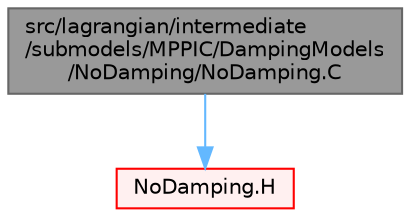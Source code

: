 digraph "src/lagrangian/intermediate/submodels/MPPIC/DampingModels/NoDamping/NoDamping.C"
{
 // LATEX_PDF_SIZE
  bgcolor="transparent";
  edge [fontname=Helvetica,fontsize=10,labelfontname=Helvetica,labelfontsize=10];
  node [fontname=Helvetica,fontsize=10,shape=box,height=0.2,width=0.4];
  Node1 [id="Node000001",label="src/lagrangian/intermediate\l/submodels/MPPIC/DampingModels\l/NoDamping/NoDamping.C",height=0.2,width=0.4,color="gray40", fillcolor="grey60", style="filled", fontcolor="black",tooltip=" "];
  Node1 -> Node2 [id="edge1_Node000001_Node000002",color="steelblue1",style="solid",tooltip=" "];
  Node2 [id="Node000002",label="NoDamping.H",height=0.2,width=0.4,color="red", fillcolor="#FFF0F0", style="filled",URL="$NoDamping_8H.html",tooltip=" "];
}
